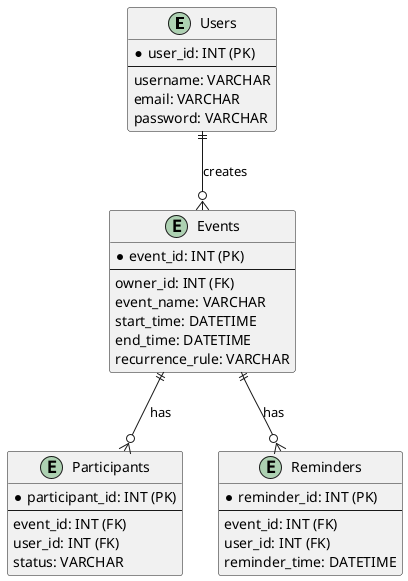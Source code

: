 @startuml

entity "Users" as U {
  *user_id: INT (PK)
  --
  username: VARCHAR
  email: VARCHAR
  password: VARCHAR
}

entity "Events" as E {
  *event_id: INT (PK)
  --
  owner_id: INT (FK)
  event_name: VARCHAR
  start_time: DATETIME
  end_time: DATETIME
  recurrence_rule: VARCHAR
}

entity "Participants" as P {
  *participant_id: INT (PK)
  --
  event_id: INT (FK)
  user_id: INT (FK)
  status: VARCHAR
}

entity "Reminders" as R {
  *reminder_id: INT (PK)
  --
  event_id: INT (FK)
  user_id: INT (FK)
  reminder_time: DATETIME
}

U ||--o{ E : creates
E ||--o{ P : has
E ||--o{ R : has

@enduml
